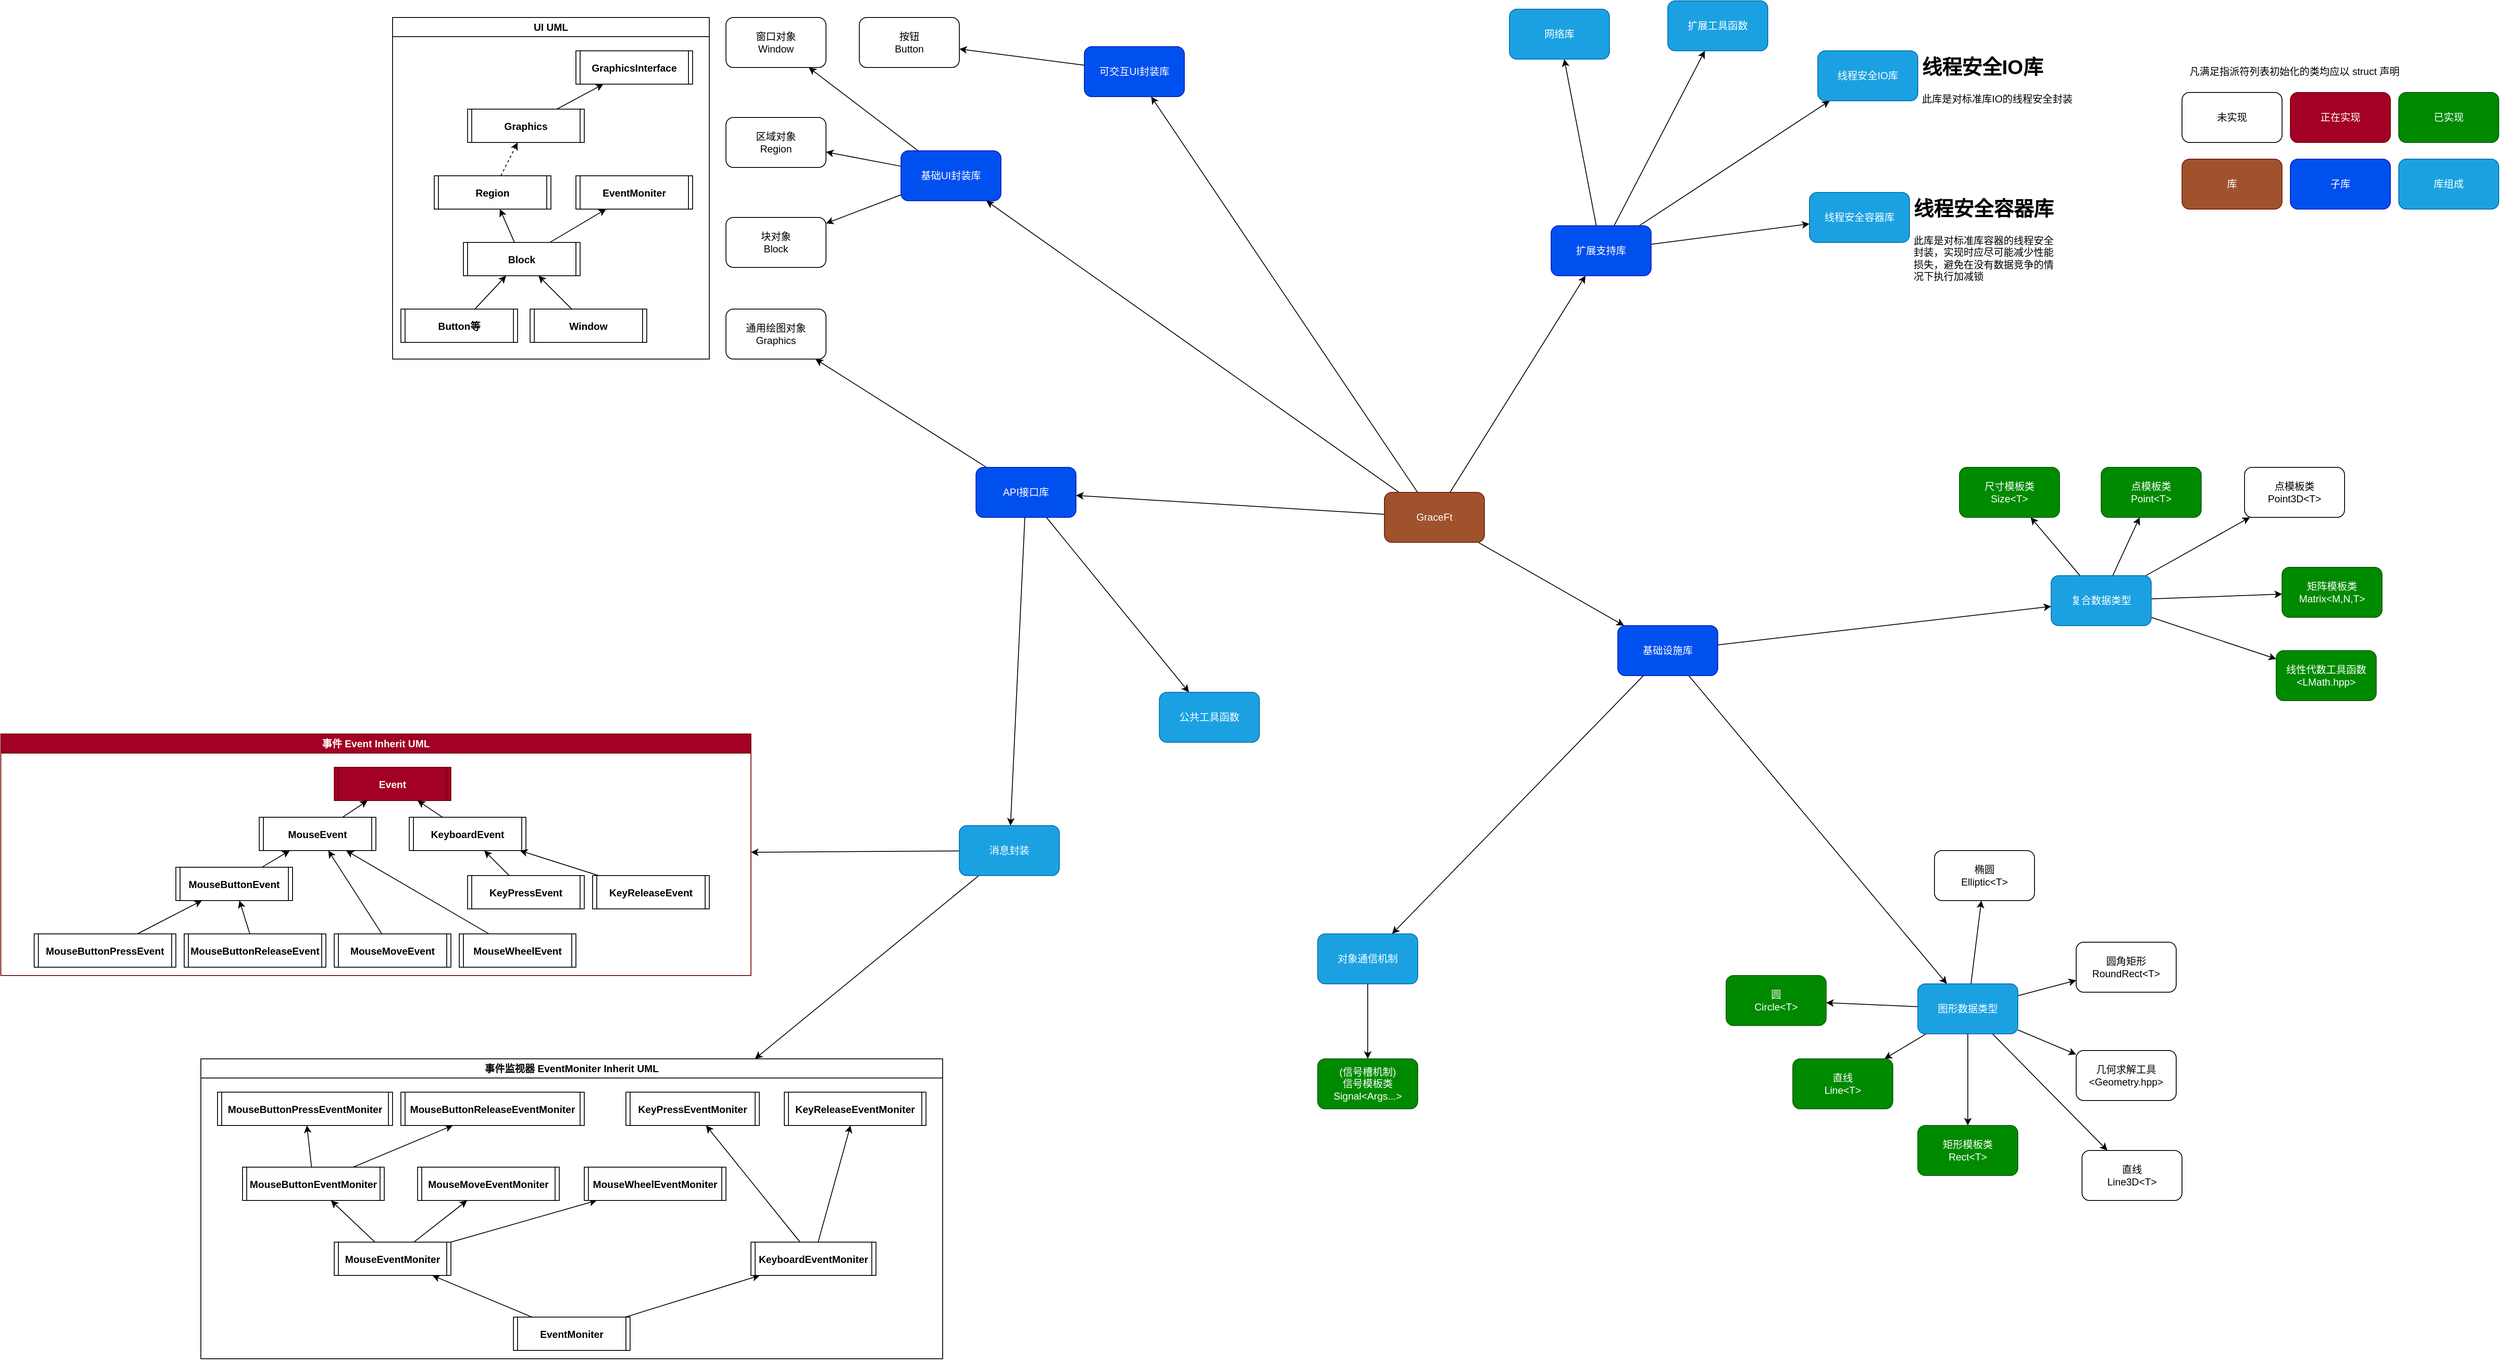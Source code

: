 <mxfile>
    <diagram id="NkuJCX3ARFkseNm6hfjC" name="第 1 页">
        <mxGraphModel dx="2987" dy="2116" grid="1" gridSize="10" guides="1" tooltips="1" connect="1" arrows="1" fold="1" page="0" pageScale="1" pageWidth="827" pageHeight="1169" math="0" shadow="0">
            <root>
                <mxCell id="0"/>
                <mxCell id="1" parent="0"/>
                <mxCell id="20" style="edgeStyle=none;html=1;" parent="1" source="2" target="3" edge="1">
                    <mxGeometry relative="1" as="geometry"/>
                </mxCell>
                <mxCell id="21" style="edgeStyle=none;html=1;" parent="1" source="84" target="4" edge="1">
                    <mxGeometry relative="1" as="geometry"/>
                </mxCell>
                <mxCell id="27" style="edgeStyle=none;html=1;" parent="1" source="2" target="26" edge="1">
                    <mxGeometry relative="1" as="geometry"/>
                </mxCell>
                <mxCell id="30" style="edgeStyle=none;html=1;" parent="1" source="2" target="29" edge="1">
                    <mxGeometry relative="1" as="geometry"/>
                </mxCell>
                <mxCell id="32" style="edgeStyle=none;html=1;" parent="1" source="84" target="31" edge="1">
                    <mxGeometry relative="1" as="geometry"/>
                </mxCell>
                <mxCell id="45" style="edgeStyle=none;html=1;" parent="1" source="2" target="44" edge="1">
                    <mxGeometry relative="1" as="geometry"/>
                </mxCell>
                <mxCell id="85" style="edgeStyle=none;html=1;" parent="1" source="2" target="84" edge="1">
                    <mxGeometry relative="1" as="geometry"/>
                </mxCell>
                <mxCell id="2" value="GraceFt" style="rounded=1;whiteSpace=wrap;html=1;fillColor=#a0522d;fontColor=#ffffff;strokeColor=#6D1F00;" parent="1" vertex="1">
                    <mxGeometry x="90" y="-240" width="120" height="60" as="geometry"/>
                </mxCell>
                <mxCell id="18" style="edgeStyle=none;html=1;" parent="1" source="3" target="6" edge="1">
                    <mxGeometry relative="1" as="geometry"/>
                </mxCell>
                <mxCell id="19" style="edgeStyle=none;html=1;" parent="1" source="3" target="7" edge="1">
                    <mxGeometry relative="1" as="geometry"/>
                </mxCell>
                <mxCell id="66" style="edgeStyle=none;html=1;" parent="1" source="3" target="65" edge="1">
                    <mxGeometry relative="1" as="geometry"/>
                </mxCell>
                <mxCell id="3" value="基础设施库" style="rounded=1;whiteSpace=wrap;html=1;fillColor=#0050ef;fontColor=#ffffff;strokeColor=#001DBC;" parent="1" vertex="1">
                    <mxGeometry x="370" y="-80" width="120" height="60" as="geometry"/>
                </mxCell>
                <mxCell id="4" value="线程安全容器库" style="rounded=1;whiteSpace=wrap;html=1;fillColor=#1ba1e2;fontColor=#ffffff;strokeColor=#006EAF;" parent="1" vertex="1">
                    <mxGeometry x="600" y="-600" width="120" height="60" as="geometry"/>
                </mxCell>
                <mxCell id="15" style="edgeStyle=none;html=1;" parent="1" source="6" target="9" edge="1">
                    <mxGeometry relative="1" as="geometry"/>
                </mxCell>
                <mxCell id="16" style="edgeStyle=none;html=1;" parent="1" source="6" target="10" edge="1">
                    <mxGeometry relative="1" as="geometry"/>
                </mxCell>
                <mxCell id="17" style="edgeStyle=none;html=1;" parent="1" source="65" target="11" edge="1">
                    <mxGeometry relative="1" as="geometry"/>
                </mxCell>
                <mxCell id="61" style="edgeStyle=none;html=1;" parent="1" source="6" target="60" edge="1">
                    <mxGeometry relative="1" as="geometry"/>
                </mxCell>
                <mxCell id="90" style="edgeStyle=none;html=1;" parent="1" source="6" target="88" edge="1">
                    <mxGeometry relative="1" as="geometry"/>
                </mxCell>
                <mxCell id="174" style="edgeStyle=none;html=1;" edge="1" parent="1" source="6" target="173">
                    <mxGeometry relative="1" as="geometry"/>
                </mxCell>
                <mxCell id="6" value="复合数据类型" style="rounded=1;whiteSpace=wrap;html=1;fillColor=#1ba1e2;fontColor=#ffffff;strokeColor=#006EAF;" parent="1" vertex="1">
                    <mxGeometry x="890" y="-140" width="120" height="60" as="geometry"/>
                </mxCell>
                <mxCell id="23" style="edgeStyle=none;html=1;" parent="1" source="7" target="22" edge="1">
                    <mxGeometry relative="1" as="geometry"/>
                </mxCell>
                <mxCell id="7" value="对象通信机制" style="rounded=1;whiteSpace=wrap;html=1;fillColor=#1ba1e2;fontColor=#ffffff;strokeColor=#006EAF;" parent="1" vertex="1">
                    <mxGeometry x="10" y="290" width="120" height="60" as="geometry"/>
                </mxCell>
                <mxCell id="9" value="点模板类&lt;br&gt;Point&amp;lt;T&amp;gt;" style="rounded=1;whiteSpace=wrap;html=1;fillColor=#008a00;strokeColor=#005700;fontColor=#ffffff;" parent="1" vertex="1">
                    <mxGeometry x="950" y="-270" width="120" height="60" as="geometry"/>
                </mxCell>
                <mxCell id="10" value="尺寸模板类&lt;br&gt;Size&amp;lt;T&amp;gt;" style="rounded=1;whiteSpace=wrap;html=1;fillColor=#008a00;fontColor=#ffffff;strokeColor=#005700;" parent="1" vertex="1">
                    <mxGeometry x="780" y="-270" width="120" height="60" as="geometry"/>
                </mxCell>
                <mxCell id="11" value="矩形模板类&lt;br&gt;Rect&amp;lt;T&amp;gt;" style="rounded=1;whiteSpace=wrap;html=1;fillColor=#008a00;fontColor=#ffffff;strokeColor=#005700;" parent="1" vertex="1">
                    <mxGeometry x="730" y="520" width="120" height="60" as="geometry"/>
                </mxCell>
                <mxCell id="22" value="(信号槽机制)&lt;br&gt;信号模板类&lt;br&gt;Signal&amp;lt;Args...&amp;gt;" style="rounded=1;whiteSpace=wrap;html=1;fillColor=#008a00;fontColor=#ffffff;strokeColor=#005700;" parent="1" vertex="1">
                    <mxGeometry x="10" y="440" width="120" height="60" as="geometry"/>
                </mxCell>
                <mxCell id="47" style="edgeStyle=none;html=1;" parent="1" source="26" target="46" edge="1">
                    <mxGeometry relative="1" as="geometry"/>
                </mxCell>
                <mxCell id="59" style="edgeStyle=none;html=1;" parent="1" source="26" target="58" edge="1">
                    <mxGeometry relative="1" as="geometry"/>
                </mxCell>
                <mxCell id="26" value="API接口库" style="rounded=1;whiteSpace=wrap;html=1;fillColor=#0050ef;fontColor=#ffffff;strokeColor=#001DBC;" parent="1" vertex="1">
                    <mxGeometry x="-400" y="-270" width="120" height="60" as="geometry"/>
                </mxCell>
                <mxCell id="78" style="edgeStyle=none;html=1;" parent="1" source="29" target="77" edge="1">
                    <mxGeometry relative="1" as="geometry"/>
                </mxCell>
                <mxCell id="29" value="可交互UI封装库" style="rounded=1;whiteSpace=wrap;html=1;fillColor=#0050ef;fontColor=#ffffff;strokeColor=#001DBC;" parent="1" vertex="1">
                    <mxGeometry x="-270" y="-775" width="120" height="60" as="geometry"/>
                </mxCell>
                <mxCell id="31" value="线程安全IO库" style="rounded=1;whiteSpace=wrap;html=1;fillColor=#1ba1e2;fontColor=#ffffff;strokeColor=#006EAF;" parent="1" vertex="1">
                    <mxGeometry x="610" y="-770" width="120" height="60" as="geometry"/>
                </mxCell>
                <mxCell id="35" value="&lt;h1&gt;线程安全容器库&lt;/h1&gt;&lt;div&gt;此库是对标准库容器的线程安全封装，实现时应尽可能减少性能损失，避免在没有数据竞争的情况下执行加减锁&lt;/div&gt;" style="text;html=1;strokeColor=none;fillColor=none;spacing=5;spacingTop=-20;whiteSpace=wrap;overflow=hidden;rounded=0;" parent="1" vertex="1">
                    <mxGeometry x="720" y="-600" width="180" height="110" as="geometry"/>
                </mxCell>
                <mxCell id="36" value="&lt;h1&gt;线程安全IO库&lt;/h1&gt;&lt;div&gt;此库是对标准库IO的线程安全封装&lt;/div&gt;" style="text;html=1;strokeColor=none;fillColor=none;spacing=5;spacingTop=-20;whiteSpace=wrap;overflow=hidden;rounded=0;" parent="1" vertex="1">
                    <mxGeometry x="730" y="-770" width="190" height="70" as="geometry"/>
                </mxCell>
                <mxCell id="42" value="凡满足指派符列表初始化的类均应以 struct 声明" style="text;html=1;strokeColor=none;fillColor=none;align=center;verticalAlign=middle;whiteSpace=wrap;rounded=0;" parent="1" vertex="1">
                    <mxGeometry x="1047" y="-760" width="270" height="30" as="geometry"/>
                </mxCell>
                <mxCell id="49" style="edgeStyle=none;html=1;" parent="1" source="44" target="48" edge="1">
                    <mxGeometry relative="1" as="geometry"/>
                </mxCell>
                <mxCell id="51" style="edgeStyle=none;html=1;" parent="1" source="44" target="50" edge="1">
                    <mxGeometry relative="1" as="geometry"/>
                </mxCell>
                <mxCell id="53" style="edgeStyle=none;html=1;" parent="1" source="44" target="52" edge="1">
                    <mxGeometry relative="1" as="geometry"/>
                </mxCell>
                <mxCell id="44" value="基础UI封装库" style="rounded=1;whiteSpace=wrap;html=1;fillColor=#0050ef;fontColor=#ffffff;strokeColor=#001DBC;" parent="1" vertex="1">
                    <mxGeometry x="-490" y="-650" width="120" height="60" as="geometry"/>
                </mxCell>
                <mxCell id="46" value="通用绘图对象&lt;br&gt;Graphics" style="rounded=1;whiteSpace=wrap;html=1;" parent="1" vertex="1">
                    <mxGeometry x="-700" y="-460" width="120" height="60" as="geometry"/>
                </mxCell>
                <mxCell id="48" value="窗口对象&lt;br&gt;Window" style="rounded=1;whiteSpace=wrap;html=1;" parent="1" vertex="1">
                    <mxGeometry x="-700" y="-810" width="120" height="60" as="geometry"/>
                </mxCell>
                <mxCell id="50" value="区域对象&lt;br&gt;Region" style="rounded=1;whiteSpace=wrap;html=1;" parent="1" vertex="1">
                    <mxGeometry x="-700" y="-690" width="120" height="60" as="geometry"/>
                </mxCell>
                <mxCell id="52" value="块对象&lt;br&gt;Block" style="rounded=1;whiteSpace=wrap;html=1;" parent="1" vertex="1">
                    <mxGeometry x="-700" y="-570" width="120" height="60" as="geometry"/>
                </mxCell>
                <mxCell id="57" style="edgeStyle=none;html=1;" parent="1" source="26" target="56" edge="1">
                    <mxGeometry relative="1" as="geometry"/>
                </mxCell>
                <mxCell id="152" style="edgeStyle=none;html=1;" parent="1" source="56" target="93" edge="1">
                    <mxGeometry relative="1" as="geometry"/>
                </mxCell>
                <mxCell id="153" style="edgeStyle=none;html=1;" parent="1" source="56" target="115" edge="1">
                    <mxGeometry relative="1" as="geometry"/>
                </mxCell>
                <mxCell id="56" value="消息封装" style="rounded=1;whiteSpace=wrap;html=1;fillColor=#1ba1e2;fontColor=#ffffff;strokeColor=#006EAF;" parent="1" vertex="1">
                    <mxGeometry x="-420" y="160" width="120" height="60" as="geometry"/>
                </mxCell>
                <mxCell id="58" value="公共工具函数" style="rounded=1;whiteSpace=wrap;html=1;fillColor=#1ba1e2;fontColor=#ffffff;strokeColor=#006EAF;" parent="1" vertex="1">
                    <mxGeometry x="-180" width="120" height="60" as="geometry"/>
                </mxCell>
                <mxCell id="60" value="矩阵模板类&lt;br&gt;Matrix&amp;lt;M,N,T&amp;gt;" style="rounded=1;whiteSpace=wrap;html=1;fillColor=#008a00;fontColor=#ffffff;strokeColor=#005700;fontStyle=0" parent="1" vertex="1">
                    <mxGeometry x="1167" y="-150" width="120" height="60" as="geometry"/>
                </mxCell>
                <mxCell id="62" value="未实现" style="rounded=1;whiteSpace=wrap;html=1;" parent="1" vertex="1">
                    <mxGeometry x="1047" y="-720" width="120" height="60" as="geometry"/>
                </mxCell>
                <mxCell id="63" value="正在实现" style="rounded=1;whiteSpace=wrap;html=1;fillColor=#a20025;fontColor=#ffffff;strokeColor=#6F0000;" parent="1" vertex="1">
                    <mxGeometry x="1177" y="-720" width="120" height="60" as="geometry"/>
                </mxCell>
                <mxCell id="64" value="已实现" style="rounded=1;whiteSpace=wrap;html=1;fillColor=#008a00;fontColor=#ffffff;strokeColor=#005700;" parent="1" vertex="1">
                    <mxGeometry x="1307" y="-720" width="120" height="60" as="geometry"/>
                </mxCell>
                <mxCell id="68" style="edgeStyle=none;html=1;" parent="1" source="65" target="67" edge="1">
                    <mxGeometry relative="1" as="geometry"/>
                </mxCell>
                <mxCell id="70" style="edgeStyle=none;html=1;" parent="1" source="65" target="69" edge="1">
                    <mxGeometry relative="1" as="geometry"/>
                </mxCell>
                <mxCell id="72" style="edgeStyle=none;html=1;" parent="1" source="65" target="71" edge="1">
                    <mxGeometry relative="1" as="geometry"/>
                </mxCell>
                <mxCell id="74" style="edgeStyle=none;html=1;" parent="1" source="65" target="73" edge="1">
                    <mxGeometry relative="1" as="geometry"/>
                </mxCell>
                <mxCell id="172" style="edgeStyle=none;html=1;" edge="1" parent="1" source="65" target="171">
                    <mxGeometry relative="1" as="geometry"/>
                </mxCell>
                <mxCell id="176" style="edgeStyle=none;html=1;" edge="1" parent="1" source="65" target="175">
                    <mxGeometry relative="1" as="geometry"/>
                </mxCell>
                <mxCell id="65" value="图形数据类型" style="rounded=1;whiteSpace=wrap;html=1;fillColor=#1ba1e2;fontColor=#ffffff;strokeColor=#006EAF;" parent="1" vertex="1">
                    <mxGeometry x="730" y="350" width="120" height="60" as="geometry"/>
                </mxCell>
                <mxCell id="67" value="圆&lt;br&gt;Circle&amp;lt;T&amp;gt;" style="rounded=1;whiteSpace=wrap;html=1;fillColor=#008a00;fontColor=#ffffff;strokeColor=#005700;" parent="1" vertex="1">
                    <mxGeometry x="500" y="340" width="120" height="60" as="geometry"/>
                </mxCell>
                <mxCell id="69" value="圆角矩形&lt;br&gt;RoundRect&amp;lt;T&amp;gt;" style="rounded=1;whiteSpace=wrap;html=1;" parent="1" vertex="1">
                    <mxGeometry x="920" y="300" width="120" height="60" as="geometry"/>
                </mxCell>
                <mxCell id="71" value="椭圆&lt;br&gt;Elliptic&amp;lt;T&amp;gt;" style="rounded=1;whiteSpace=wrap;html=1;" parent="1" vertex="1">
                    <mxGeometry x="750" y="190" width="120" height="60" as="geometry"/>
                </mxCell>
                <mxCell id="73" value="直线&lt;br&gt;Line&amp;lt;T&amp;gt;" style="rounded=1;whiteSpace=wrap;html=1;fillColor=#008a00;fontColor=#ffffff;strokeColor=#005700;" parent="1" vertex="1">
                    <mxGeometry x="580" y="440" width="120" height="60" as="geometry"/>
                </mxCell>
                <mxCell id="77" value="按钮&lt;br&gt;Button" style="rounded=1;whiteSpace=wrap;html=1;" parent="1" vertex="1">
                    <mxGeometry x="-540" y="-810" width="120" height="60" as="geometry"/>
                </mxCell>
                <mxCell id="81" value="子库" style="rounded=1;whiteSpace=wrap;html=1;fillColor=#0050ef;fontColor=#ffffff;strokeColor=#001DBC;" parent="1" vertex="1">
                    <mxGeometry x="1177" y="-640" width="120" height="60" as="geometry"/>
                </mxCell>
                <mxCell id="82" value="库" style="rounded=1;whiteSpace=wrap;html=1;fillColor=#a0522d;fontColor=#ffffff;strokeColor=#6D1F00;" parent="1" vertex="1">
                    <mxGeometry x="1047" y="-640" width="120" height="60" as="geometry"/>
                </mxCell>
                <mxCell id="83" value="库组成" style="rounded=1;whiteSpace=wrap;html=1;fillColor=#1ba1e2;fontColor=#ffffff;strokeColor=#006EAF;" parent="1" vertex="1">
                    <mxGeometry x="1307" y="-640" width="120" height="60" as="geometry"/>
                </mxCell>
                <mxCell id="87" style="edgeStyle=none;html=1;" parent="1" source="84" target="86" edge="1">
                    <mxGeometry relative="1" as="geometry"/>
                </mxCell>
                <mxCell id="151" style="edgeStyle=none;html=1;" parent="1" source="84" target="150" edge="1">
                    <mxGeometry relative="1" as="geometry"/>
                </mxCell>
                <mxCell id="84" value="扩展支持库" style="rounded=1;whiteSpace=wrap;html=1;fillColor=#0050ef;fontColor=#ffffff;strokeColor=#001DBC;" parent="1" vertex="1">
                    <mxGeometry x="290" y="-560" width="120" height="60" as="geometry"/>
                </mxCell>
                <mxCell id="86" value="网络库" style="rounded=1;whiteSpace=wrap;html=1;fillColor=#1ba1e2;fontColor=#ffffff;strokeColor=#006EAF;" parent="1" vertex="1">
                    <mxGeometry x="240" y="-820" width="120" height="60" as="geometry"/>
                </mxCell>
                <mxCell id="88" value="线性代数工具函数&lt;br&gt;&amp;lt;LMath.hpp&amp;gt;" style="rounded=1;whiteSpace=wrap;html=1;fontStyle=0;fillColor=#008a00;fontColor=#ffffff;strokeColor=#005700;" parent="1" vertex="1">
                    <mxGeometry x="1160" y="-50" width="120" height="60" as="geometry"/>
                </mxCell>
                <mxCell id="93" value="事件 Event Inherit UML" style="swimlane;whiteSpace=wrap;html=1;fillColor=#a20025;fontColor=#ffffff;strokeColor=#6F0000;" parent="1" vertex="1">
                    <mxGeometry x="-1570" y="50" width="900" height="290" as="geometry">
                        <mxRectangle x="-1960" y="-580" width="140" height="30" as="alternateBounds"/>
                    </mxGeometry>
                </mxCell>
                <mxCell id="94" value="Event" style="shape=process2;fixedSize=1;size=5;fontStyle=1;fillColor=#a20025;fontColor=#ffffff;strokeColor=#6F0000;" parent="93" vertex="1">
                    <mxGeometry x="400" y="40" width="140" height="40" as="geometry"/>
                </mxCell>
                <mxCell id="98" style="edgeStyle=none;html=1;" parent="93" source="95" target="94" edge="1">
                    <mxGeometry relative="1" as="geometry"/>
                </mxCell>
                <mxCell id="95" value="MouseEvent" style="shape=process2;fixedSize=1;size=5;fontStyle=1;" parent="93" vertex="1">
                    <mxGeometry x="310" y="100" width="140" height="40" as="geometry"/>
                </mxCell>
                <mxCell id="99" style="edgeStyle=none;html=1;" parent="93" source="96" target="94" edge="1">
                    <mxGeometry relative="1" as="geometry"/>
                </mxCell>
                <mxCell id="96" value="KeyboardEvent" style="shape=process2;fixedSize=1;size=5;fontStyle=1;" parent="93" vertex="1">
                    <mxGeometry x="490" y="100" width="140" height="40" as="geometry"/>
                </mxCell>
                <mxCell id="104" style="edgeStyle=none;html=1;" parent="93" source="101" target="95" edge="1">
                    <mxGeometry relative="1" as="geometry"/>
                </mxCell>
                <mxCell id="101" value="MouseButtonEvent" style="shape=process2;fixedSize=1;size=5;fontStyle=1;" parent="93" vertex="1">
                    <mxGeometry x="210" y="160" width="140" height="40" as="geometry"/>
                </mxCell>
                <mxCell id="106" style="edgeStyle=none;html=1;" parent="93" source="102" target="95" edge="1">
                    <mxGeometry relative="1" as="geometry"/>
                </mxCell>
                <mxCell id="102" value="MouseMoveEvent" style="shape=process2;fixedSize=1;size=5;fontStyle=1;" parent="93" vertex="1">
                    <mxGeometry x="400" y="240" width="140" height="40" as="geometry"/>
                </mxCell>
                <mxCell id="105" style="edgeStyle=none;html=1;" parent="93" source="103" target="95" edge="1">
                    <mxGeometry relative="1" as="geometry"/>
                </mxCell>
                <mxCell id="103" value="MouseWheelEvent" style="shape=process2;fixedSize=1;size=5;fontStyle=1;" parent="93" vertex="1">
                    <mxGeometry x="550" y="240" width="140" height="40" as="geometry"/>
                </mxCell>
                <mxCell id="109" style="edgeStyle=none;html=1;" parent="93" source="107" target="96" edge="1">
                    <mxGeometry relative="1" as="geometry"/>
                </mxCell>
                <mxCell id="107" value="KeyPressEvent" style="shape=process2;fixedSize=1;size=5;fontStyle=1;" parent="93" vertex="1">
                    <mxGeometry x="560" y="170" width="140" height="40" as="geometry"/>
                </mxCell>
                <mxCell id="110" style="edgeStyle=none;html=1;" parent="93" source="108" target="96" edge="1">
                    <mxGeometry relative="1" as="geometry"/>
                </mxCell>
                <mxCell id="108" value="KeyReleaseEvent" style="shape=process2;fixedSize=1;size=5;fontStyle=1;" parent="93" vertex="1">
                    <mxGeometry x="710" y="170" width="140" height="40" as="geometry"/>
                </mxCell>
                <mxCell id="113" style="edgeStyle=none;html=1;" parent="93" source="111" target="101" edge="1">
                    <mxGeometry relative="1" as="geometry"/>
                </mxCell>
                <mxCell id="111" value="MouseButtonPressEvent" style="shape=process2;fixedSize=1;size=5;fontStyle=1;" parent="93" vertex="1">
                    <mxGeometry x="40" y="240" width="170" height="40" as="geometry"/>
                </mxCell>
                <mxCell id="114" style="edgeStyle=none;html=1;" parent="93" source="112" target="101" edge="1">
                    <mxGeometry relative="1" as="geometry"/>
                </mxCell>
                <mxCell id="112" value="MouseButtonReleaseEvent" style="shape=process2;fixedSize=1;size=5;fontStyle=1;" parent="93" vertex="1">
                    <mxGeometry x="220" y="240" width="170" height="40" as="geometry"/>
                </mxCell>
                <mxCell id="115" value="事件监视器 EventMoniter Inherit UML" style="swimlane;whiteSpace=wrap;html=1;" parent="1" vertex="1">
                    <mxGeometry x="-1330" y="440" width="890" height="360" as="geometry"/>
                </mxCell>
                <mxCell id="135" style="edgeStyle=none;html=1;" parent="115" source="116" target="118" edge="1">
                    <mxGeometry relative="1" as="geometry"/>
                </mxCell>
                <mxCell id="136" style="edgeStyle=none;html=1;" parent="115" source="116" target="120" edge="1">
                    <mxGeometry relative="1" as="geometry"/>
                </mxCell>
                <mxCell id="116" value="EventMoniter" style="shape=process2;fixedSize=1;size=5;fontStyle=1;" parent="115" vertex="1">
                    <mxGeometry x="375" y="310" width="140" height="40" as="geometry"/>
                </mxCell>
                <mxCell id="142" style="edgeStyle=none;html=1;" parent="115" source="118" target="122" edge="1">
                    <mxGeometry relative="1" as="geometry"/>
                </mxCell>
                <mxCell id="143" style="edgeStyle=none;html=1;" parent="115" source="118" target="124" edge="1">
                    <mxGeometry relative="1" as="geometry"/>
                </mxCell>
                <mxCell id="144" style="edgeStyle=none;html=1;" parent="115" source="118" target="126" edge="1">
                    <mxGeometry relative="1" as="geometry"/>
                </mxCell>
                <mxCell id="118" value="MouseEventMoniter" style="shape=process2;fixedSize=1;size=5;fontStyle=1;" parent="115" vertex="1">
                    <mxGeometry x="160" y="220" width="140" height="40" as="geometry"/>
                </mxCell>
                <mxCell id="138" style="edgeStyle=none;html=1;" parent="115" source="120" target="128" edge="1">
                    <mxGeometry relative="1" as="geometry"/>
                </mxCell>
                <mxCell id="139" style="edgeStyle=none;html=1;" parent="115" source="120" target="130" edge="1">
                    <mxGeometry relative="1" as="geometry"/>
                </mxCell>
                <mxCell id="120" value="KeyboardEventMoniter" style="shape=process2;fixedSize=1;size=5;fontStyle=1;" parent="115" vertex="1">
                    <mxGeometry x="660" y="220" width="150" height="40" as="geometry"/>
                </mxCell>
                <mxCell id="140" style="edgeStyle=none;html=1;" parent="115" source="122" target="132" edge="1">
                    <mxGeometry relative="1" as="geometry"/>
                </mxCell>
                <mxCell id="141" style="edgeStyle=none;html=1;" parent="115" source="122" target="134" edge="1">
                    <mxGeometry relative="1" as="geometry"/>
                </mxCell>
                <mxCell id="122" value="MouseButtonEventMoniter" style="shape=process2;fixedSize=1;size=5;fontStyle=1;" parent="115" vertex="1">
                    <mxGeometry x="50" y="130" width="170" height="40" as="geometry"/>
                </mxCell>
                <mxCell id="124" value="MouseMoveEventMoniter" style="shape=process2;fixedSize=1;size=5;fontStyle=1;" parent="115" vertex="1">
                    <mxGeometry x="260" y="130" width="170" height="40" as="geometry"/>
                </mxCell>
                <mxCell id="126" value="MouseWheelEventMoniter" style="shape=process2;fixedSize=1;size=5;fontStyle=1;" parent="115" vertex="1">
                    <mxGeometry x="460" y="130" width="170" height="40" as="geometry"/>
                </mxCell>
                <mxCell id="128" value="KeyPressEventMoniter" style="shape=process2;fixedSize=1;size=5;fontStyle=1;" parent="115" vertex="1">
                    <mxGeometry x="510" y="40" width="160" height="40" as="geometry"/>
                </mxCell>
                <mxCell id="130" value="KeyReleaseEventMoniter" style="shape=process2;fixedSize=1;size=5;fontStyle=1;" parent="115" vertex="1">
                    <mxGeometry x="700" y="40" width="170" height="40" as="geometry"/>
                </mxCell>
                <mxCell id="132" value="MouseButtonPressEventMoniter" style="shape=process2;fixedSize=1;size=5;fontStyle=1;" parent="115" vertex="1">
                    <mxGeometry x="20" y="40" width="210" height="40" as="geometry"/>
                </mxCell>
                <mxCell id="134" value="MouseButtonReleaseEventMoniter" style="shape=process2;fixedSize=1;size=5;fontStyle=1;" parent="115" vertex="1">
                    <mxGeometry x="240" y="40" width="220" height="40" as="geometry"/>
                </mxCell>
                <mxCell id="150" value="扩展工具函数" style="rounded=1;whiteSpace=wrap;html=1;fillColor=#1ba1e2;fontColor=#ffffff;strokeColor=#006EAF;" parent="1" vertex="1">
                    <mxGeometry x="430" y="-830" width="120" height="60" as="geometry"/>
                </mxCell>
                <mxCell id="154" value="UI UML" style="swimlane;whiteSpace=wrap;html=1;" vertex="1" parent="1">
                    <mxGeometry x="-1100" y="-810" width="380" height="410" as="geometry"/>
                </mxCell>
                <mxCell id="155" value="EventMoniter" style="shape=process2;fixedSize=1;size=5;fontStyle=1;" vertex="1" parent="154">
                    <mxGeometry x="220" y="190" width="140" height="40" as="geometry"/>
                </mxCell>
                <mxCell id="157" style="edgeStyle=none;html=1;" edge="1" parent="154" source="156" target="155">
                    <mxGeometry relative="1" as="geometry"/>
                </mxCell>
                <mxCell id="169" style="edgeStyle=none;html=1;" edge="1" parent="154" source="156" target="163">
                    <mxGeometry relative="1" as="geometry"/>
                </mxCell>
                <mxCell id="156" value="Block" style="shape=process2;fixedSize=1;size=5;fontStyle=1;" vertex="1" parent="154">
                    <mxGeometry x="85" y="270" width="140" height="40" as="geometry"/>
                </mxCell>
                <mxCell id="159" style="edgeStyle=none;html=1;" edge="1" parent="154" source="158" target="156">
                    <mxGeometry relative="1" as="geometry"/>
                </mxCell>
                <mxCell id="158" value="Window" style="shape=process2;fixedSize=1;size=5;fontStyle=1;" vertex="1" parent="154">
                    <mxGeometry x="165" y="350" width="140" height="40" as="geometry"/>
                </mxCell>
                <mxCell id="166" style="edgeStyle=none;html=1;" edge="1" parent="154" source="161" target="165">
                    <mxGeometry relative="1" as="geometry"/>
                </mxCell>
                <mxCell id="161" value="Graphics" style="shape=process2;fixedSize=1;size=5;fontStyle=1;" vertex="1" parent="154">
                    <mxGeometry x="90" y="110" width="140" height="40" as="geometry"/>
                </mxCell>
                <mxCell id="164" style="edgeStyle=none;html=1;dashed=1;" edge="1" parent="154" source="163" target="161">
                    <mxGeometry relative="1" as="geometry"/>
                </mxCell>
                <mxCell id="163" value="Region" style="shape=process2;fixedSize=1;size=5;fontStyle=1;" vertex="1" parent="154">
                    <mxGeometry x="50" y="190" width="140" height="40" as="geometry"/>
                </mxCell>
                <mxCell id="165" value="GraphicsInterface" style="shape=process2;fixedSize=1;size=5;fontStyle=1;" vertex="1" parent="154">
                    <mxGeometry x="220" y="40" width="140" height="40" as="geometry"/>
                </mxCell>
                <mxCell id="168" style="edgeStyle=none;html=1;" edge="1" parent="154" source="167" target="156">
                    <mxGeometry relative="1" as="geometry"/>
                </mxCell>
                <mxCell id="167" value="Button等" style="shape=process2;fixedSize=1;size=5;fontStyle=1;" vertex="1" parent="154">
                    <mxGeometry x="10" y="350" width="140" height="40" as="geometry"/>
                </mxCell>
                <mxCell id="171" value="几何求解工具&lt;br&gt;&amp;lt;Geometry.hpp&amp;gt;" style="rounded=1;whiteSpace=wrap;html=1;" vertex="1" parent="1">
                    <mxGeometry x="920" y="430" width="120" height="60" as="geometry"/>
                </mxCell>
                <mxCell id="173" value="点模板类&lt;br&gt;Point3D&amp;lt;T&amp;gt;" style="rounded=1;whiteSpace=wrap;html=1;" vertex="1" parent="1">
                    <mxGeometry x="1122" y="-270" width="120" height="60" as="geometry"/>
                </mxCell>
                <mxCell id="175" value="直线&lt;br&gt;Line3D&amp;lt;T&amp;gt;" style="rounded=1;whiteSpace=wrap;html=1;" vertex="1" parent="1">
                    <mxGeometry x="927" y="550" width="120" height="60" as="geometry"/>
                </mxCell>
            </root>
        </mxGraphModel>
    </diagram>
</mxfile>